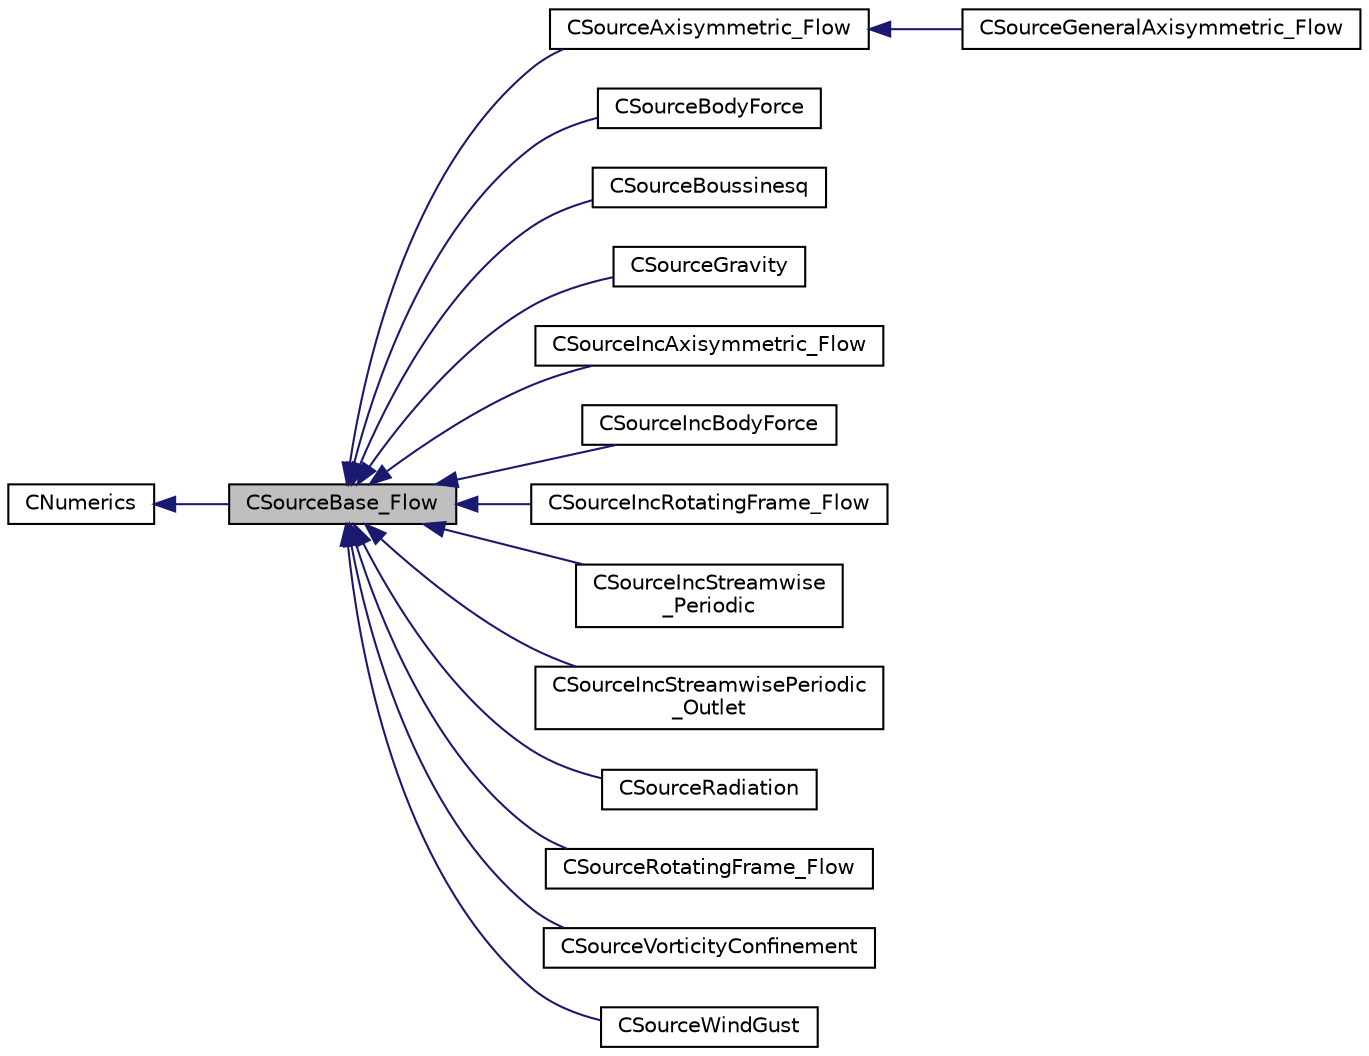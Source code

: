 digraph "CSourceBase_Flow"
{
 // LATEX_PDF_SIZE
  edge [fontname="Helvetica",fontsize="10",labelfontname="Helvetica",labelfontsize="10"];
  node [fontname="Helvetica",fontsize="10",shape=record];
  rankdir="LR";
  Node1 [label="CSourceBase_Flow",height=0.2,width=0.4,color="black", fillcolor="grey75", style="filled", fontcolor="black",tooltip="Intermediate source term class to allocate the internally stored residual and Jacobian...."];
  Node2 -> Node1 [dir="back",color="midnightblue",fontsize="10",style="solid",fontname="Helvetica"];
  Node2 [label="CNumerics",height=0.2,width=0.4,color="black", fillcolor="white", style="filled",URL="$classCNumerics.html",tooltip="Class for defining the numerical methods."];
  Node1 -> Node3 [dir="back",color="midnightblue",fontsize="10",style="solid",fontname="Helvetica"];
  Node3 [label="CSourceAxisymmetric_Flow",height=0.2,width=0.4,color="black", fillcolor="white", style="filled",URL="$classCSourceAxisymmetric__Flow.html",tooltip="Class for source term for solving axisymmetric problems."];
  Node3 -> Node4 [dir="back",color="midnightblue",fontsize="10",style="solid",fontname="Helvetica"];
  Node4 [label="CSourceGeneralAxisymmetric_Flow",height=0.2,width=0.4,color="black", fillcolor="white", style="filled",URL="$classCSourceGeneralAxisymmetric__Flow.html",tooltip="Class for source term for solving axisymmetric problems for a general (non ideal) fluid."];
  Node1 -> Node5 [dir="back",color="midnightblue",fontsize="10",style="solid",fontname="Helvetica"];
  Node5 [label="CSourceBodyForce",height=0.2,width=0.4,color="black", fillcolor="white", style="filled",URL="$classCSourceBodyForce.html",tooltip="Class for the source term integration of a body force."];
  Node1 -> Node6 [dir="back",color="midnightblue",fontsize="10",style="solid",fontname="Helvetica"];
  Node6 [label="CSourceBoussinesq",height=0.2,width=0.4,color="black", fillcolor="white", style="filled",URL="$classCSourceBoussinesq.html",tooltip="Class for the source term integration of the Boussinesq approximation for incompressible flow."];
  Node1 -> Node7 [dir="back",color="midnightblue",fontsize="10",style="solid",fontname="Helvetica"];
  Node7 [label="CSourceGravity",height=0.2,width=0.4,color="black", fillcolor="white", style="filled",URL="$classCSourceGravity.html",tooltip="Class for the source term integration of the gravity force."];
  Node1 -> Node8 [dir="back",color="midnightblue",fontsize="10",style="solid",fontname="Helvetica"];
  Node8 [label="CSourceIncAxisymmetric_Flow",height=0.2,width=0.4,color="black", fillcolor="white", style="filled",URL="$classCSourceIncAxisymmetric__Flow.html",tooltip="Class for source term for solving incompressible axisymmetric problems."];
  Node1 -> Node9 [dir="back",color="midnightblue",fontsize="10",style="solid",fontname="Helvetica"];
  Node9 [label="CSourceIncBodyForce",height=0.2,width=0.4,color="black", fillcolor="white", style="filled",URL="$classCSourceIncBodyForce.html",tooltip="Class for the source term integration of a body force in the incompressible solver."];
  Node1 -> Node10 [dir="back",color="midnightblue",fontsize="10",style="solid",fontname="Helvetica"];
  Node10 [label="CSourceIncRotatingFrame_Flow",height=0.2,width=0.4,color="black", fillcolor="white", style="filled",URL="$classCSourceIncRotatingFrame__Flow.html",tooltip="Class for a rotating frame source term."];
  Node1 -> Node11 [dir="back",color="midnightblue",fontsize="10",style="solid",fontname="Helvetica"];
  Node11 [label="CSourceIncStreamwise\l_Periodic",height=0.2,width=0.4,color="black", fillcolor="white", style="filled",URL="$classCSourceIncStreamwise__Periodic.html",tooltip="Class for the source term integration of a streamwise periodic body force in the incompressible solve..."];
  Node1 -> Node12 [dir="back",color="midnightblue",fontsize="10",style="solid",fontname="Helvetica"];
  Node12 [label="CSourceIncStreamwisePeriodic\l_Outlet",height=0.2,width=0.4,color="black", fillcolor="white", style="filled",URL="$classCSourceIncStreamwisePeriodic__Outlet.html",tooltip="Class for the outlet heat sink. Acts like a heatflux boundary on the outlet and not as a volume sourc..."];
  Node1 -> Node13 [dir="back",color="midnightblue",fontsize="10",style="solid",fontname="Helvetica"];
  Node13 [label="CSourceRadiation",height=0.2,width=0.4,color="black", fillcolor="white", style="filled",URL="$classCSourceRadiation.html",tooltip="Class for a source term due to radiation."];
  Node1 -> Node14 [dir="back",color="midnightblue",fontsize="10",style="solid",fontname="Helvetica"];
  Node14 [label="CSourceRotatingFrame_Flow",height=0.2,width=0.4,color="black", fillcolor="white", style="filled",URL="$classCSourceRotatingFrame__Flow.html",tooltip="Class for a rotating frame source term."];
  Node1 -> Node15 [dir="back",color="midnightblue",fontsize="10",style="solid",fontname="Helvetica"];
  Node15 [label="CSourceVorticityConfinement",height=0.2,width=0.4,color="black", fillcolor="white", style="filled",URL="$classCSourceVorticityConfinement.html",tooltip="Class for a source term due to vorticity confinement."];
  Node1 -> Node16 [dir="back",color="midnightblue",fontsize="10",style="solid",fontname="Helvetica"];
  Node16 [label="CSourceWindGust",height=0.2,width=0.4,color="black", fillcolor="white", style="filled",URL="$classCSourceWindGust.html",tooltip="Class for a source term due to a wind gust."];
}
